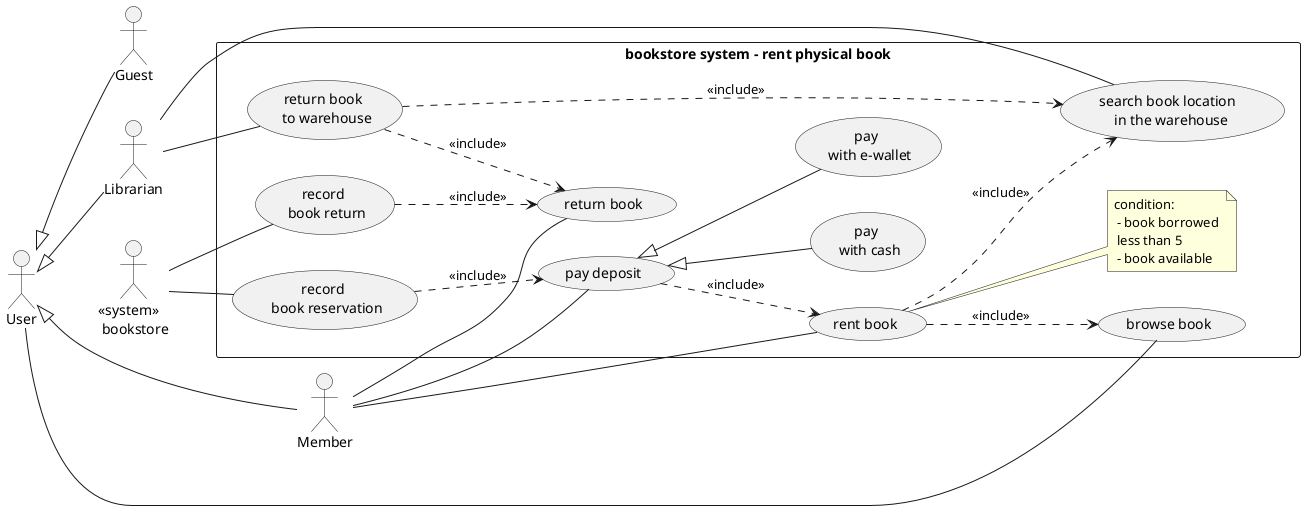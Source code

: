 @startuml

left to right direction

Guest as guest
Member as member
Librarian as librarian
User as user
"<<system>> \n bookstore" as store

rectangle "bookstore system - rent physical book" {
    usecase "rent book" as rent_book
    usecase "return book" as return_book
    usecase "return book \n to warehouse" as return_book_warehouse
    usecase "browse book" as browse_book
    usecase "search book location \n in the warehouse" as search_book
    usecase "pay deposit" as pay
    usecase "pay \n with cash" as pay_cash
    usecase "pay \n with e-wallet" as pay_e_wallet
    usecase "record \n book reservation" as record_book_reservation
    usecase "record \n book return" as record_book_return
    note right of rent_book: condition: \n - book borrowed \n less than 5 \n - book available


}
user<|--guest
user<|--member
user<|--librarian

user -- browse_book

member -- rent_book
rent_book ..> browse_book : <<include>>

librarian -- search_book
rent_book ..> search_book : <<include>>

member -- pay
pay ..> rent_book : <<include>>
pay<|--pay_cash
pay<|--pay_e_wallet

store -- record_book_reservation
record_book_reservation ..> pay : <<include>>
member -- return_book
librarian -- return_book_warehouse
return_book_warehouse ..> return_book : <<include>>
return_book_warehouse ....> search_book : <<include>>
store -- record_book_return
record_book_return ..> return_book : <<include>>

@enduml
